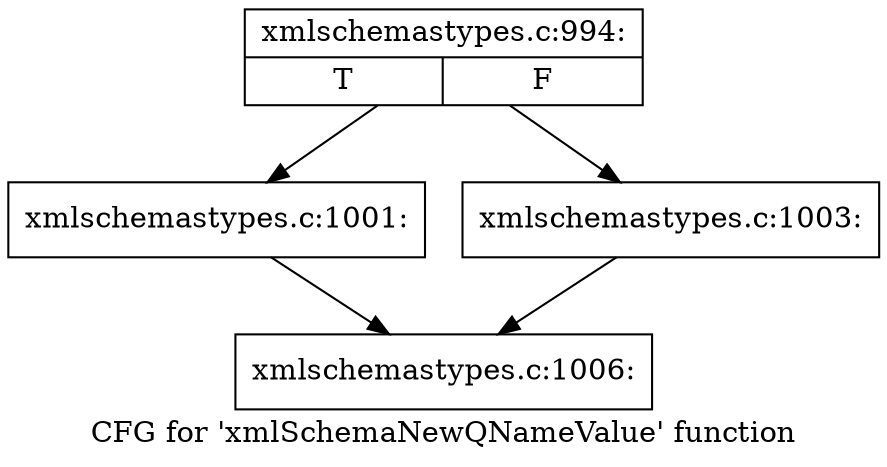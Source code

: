 digraph "CFG for 'xmlSchemaNewQNameValue' function" {
	label="CFG for 'xmlSchemaNewQNameValue' function";

	Node0x5600550 [shape=record,label="{xmlschemastypes.c:994:|{<s0>T|<s1>F}}"];
	Node0x5600550 -> Node0x56030c0;
	Node0x5600550 -> Node0x5603110;
	Node0x56030c0 [shape=record,label="{xmlschemastypes.c:1001:}"];
	Node0x56030c0 -> Node0x5600d40;
	Node0x5603110 [shape=record,label="{xmlschemastypes.c:1003:}"];
	Node0x5603110 -> Node0x5600d40;
	Node0x5600d40 [shape=record,label="{xmlschemastypes.c:1006:}"];
}
